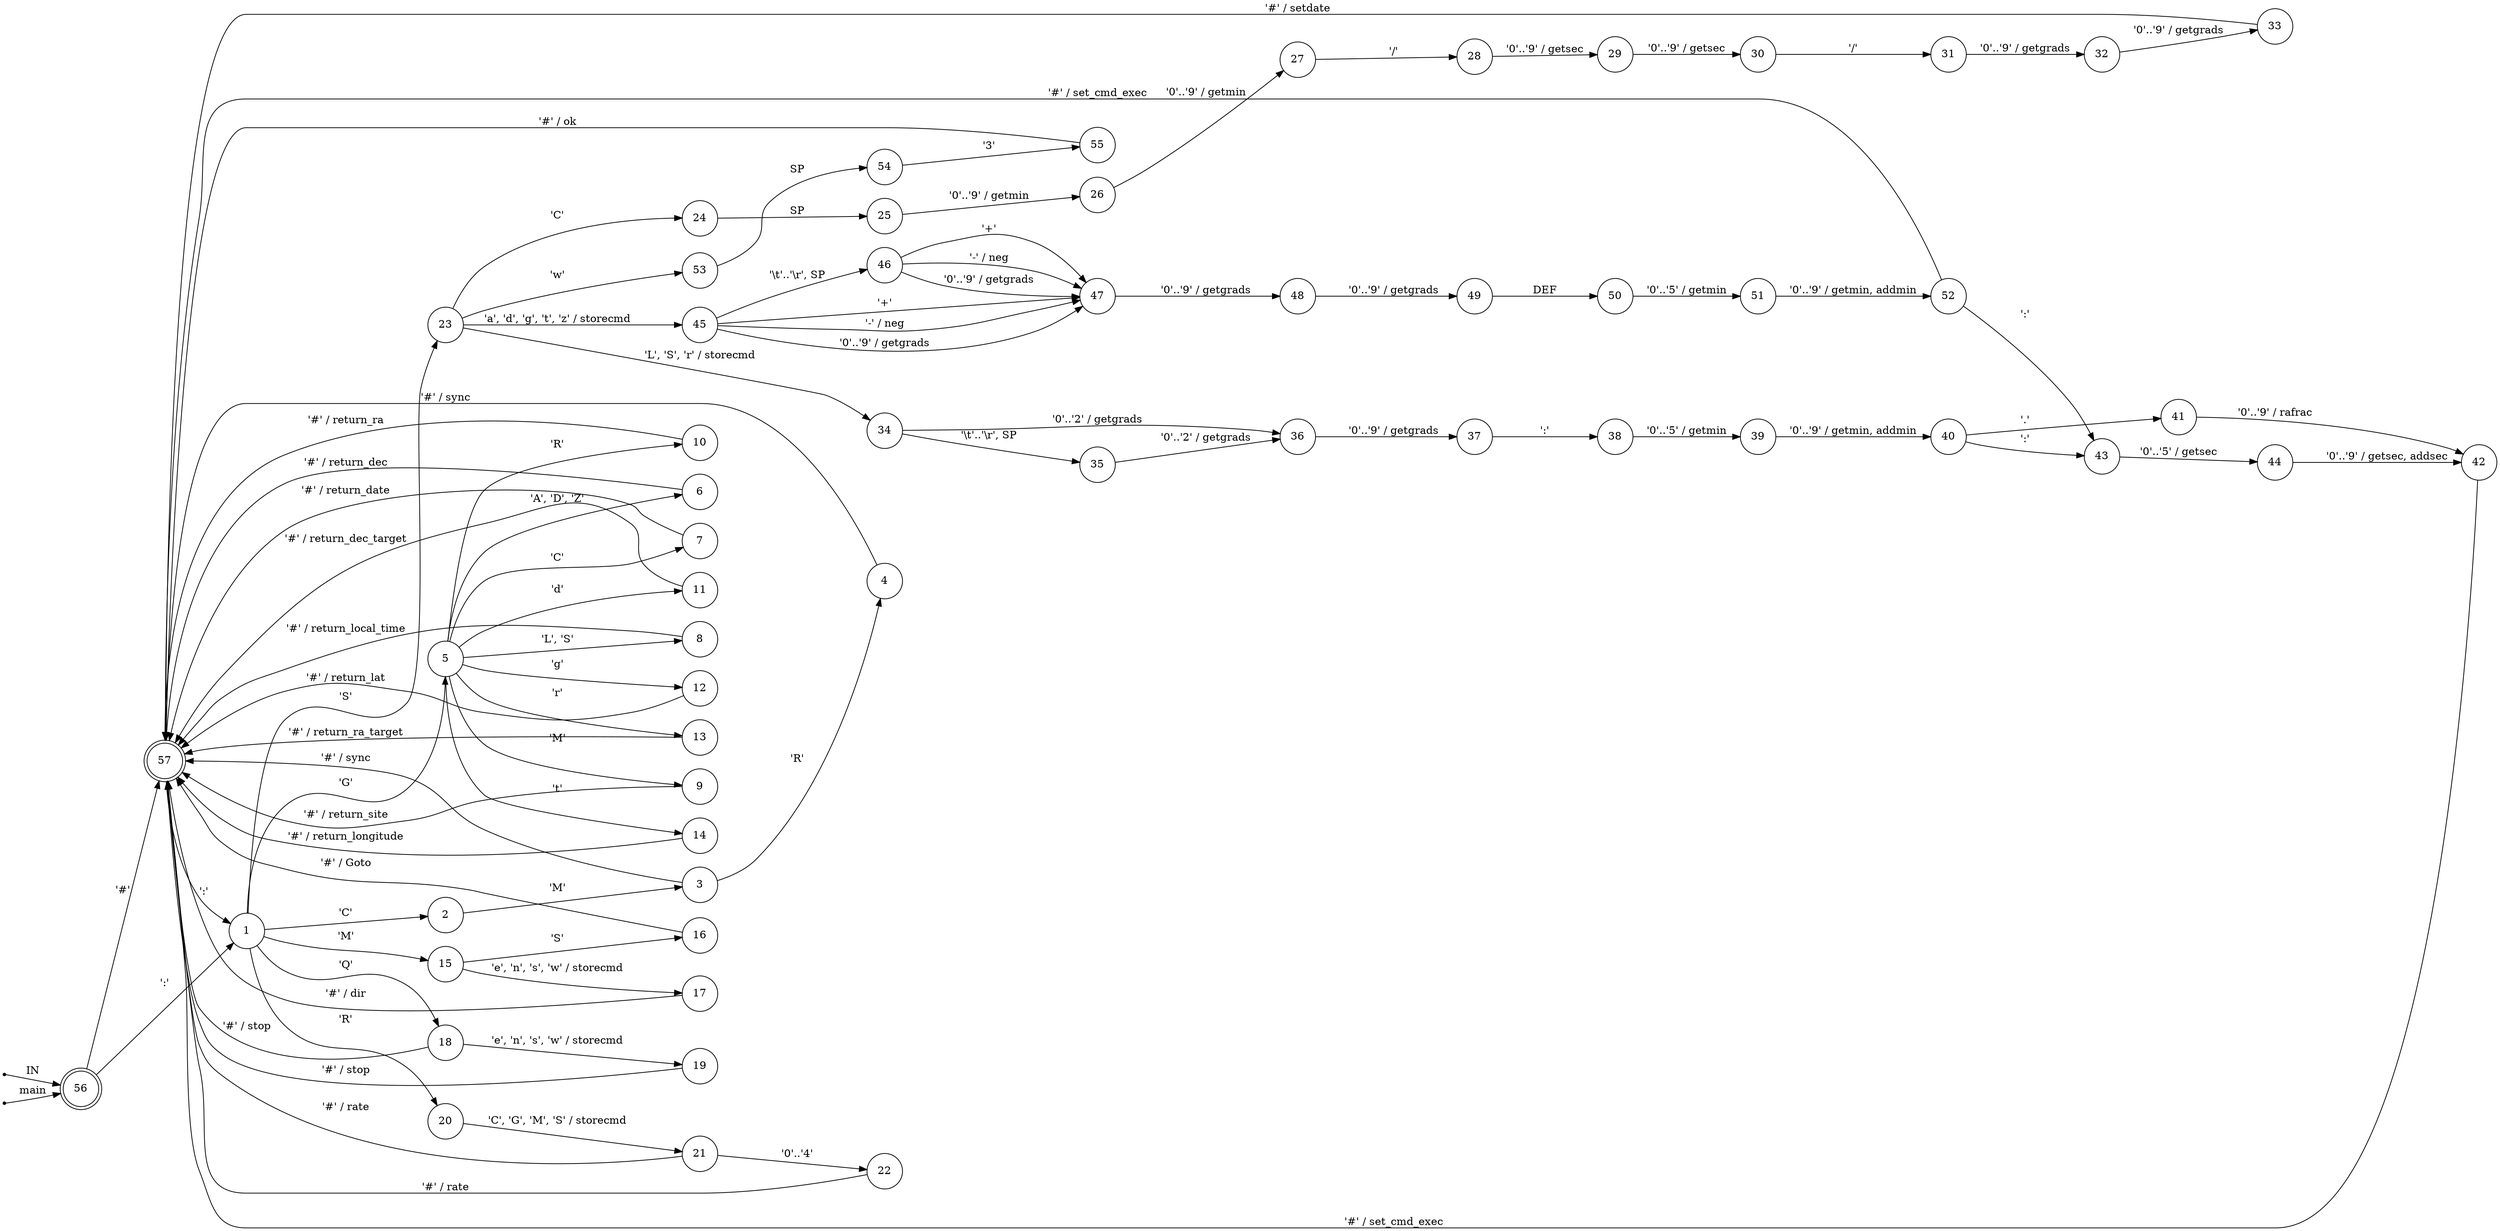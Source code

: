 digraph command {
	rankdir=LR;
	node [ shape = point ];
	ENTRY;
	en_56;
	node [ shape = circle, height = 0.2 ];
	node [ fixedsize = true, height = 0.65, shape = doublecircle ];
	56;
	57;
	node [ shape = circle ];
	1 -> 2 [ label = "'C'" ];
	1 -> 5 [ label = "'G'" ];
	1 -> 15 [ label = "'M'" ];
	1 -> 18 [ label = "'Q'" ];
	1 -> 20 [ label = "'R'" ];
	1 -> 23 [ label = "'S'" ];
	2 -> 3 [ label = "'M'" ];
	3 -> 57 [ label = "'#' / sync" ];
	3 -> 4 [ label = "'R'" ];
	4 -> 57 [ label = "'#' / sync" ];
	5 -> 6 [ label = "'A', 'D', 'Z'" ];
	5 -> 7 [ label = "'C'" ];
	5 -> 8 [ label = "'L', 'S'" ];
	5 -> 9 [ label = "'M'" ];
	5 -> 10 [ label = "'R'" ];
	5 -> 11 [ label = "'d'" ];
	5 -> 12 [ label = "'g'" ];
	5 -> 13 [ label = "'r'" ];
	5 -> 14 [ label = "'t'" ];
	6 -> 57 [ label = "'#' / return_dec" ];
	7 -> 57 [ label = "'#' / return_date" ];
	8 -> 57 [ label = "'#' / return_local_time" ];
	9 -> 57 [ label = "'#' / return_site" ];
	10 -> 57 [ label = "'#' / return_ra" ];
	11 -> 57 [ label = "'#' / return_dec_target" ];
	12 -> 57 [ label = "'#' / return_lat" ];
	13 -> 57 [ label = "'#' / return_ra_target" ];
	14 -> 57 [ label = "'#' / return_longitude" ];
	15 -> 16 [ label = "'S'" ];
	15 -> 17 [ label = "'e', 'n', 's', 'w' / storecmd" ];
	16 -> 57 [ label = "'#' / Goto" ];
	17 -> 57 [ label = "'#' / dir" ];
	18 -> 57 [ label = "'#' / stop" ];
	18 -> 19 [ label = "'e', 'n', 's', 'w' / storecmd" ];
	19 -> 57 [ label = "'#' / stop" ];
	20 -> 21 [ label = "'C', 'G', 'M', 'S' / storecmd" ];
	21 -> 57 [ label = "'#' / rate" ];
	21 -> 22 [ label = "'0'..'4'" ];
	22 -> 57 [ label = "'#' / rate" ];
	23 -> 24 [ label = "'C'" ];
	23 -> 34 [ label = "'L', 'S', 'r' / storecmd" ];
	23 -> 45 [ label = "'a', 'd', 'g', 't', 'z' / storecmd" ];
	23 -> 53 [ label = "'w'" ];
	24 -> 25 [ label = "SP" ];
	25 -> 26 [ label = "'0'..'9' / getmin" ];
	26 -> 27 [ label = "'0'..'9' / getmin" ];
	27 -> 28 [ label = "'/'" ];
	28 -> 29 [ label = "'0'..'9' / getsec" ];
	29 -> 30 [ label = "'0'..'9' / getsec" ];
	30 -> 31 [ label = "'/'" ];
	31 -> 32 [ label = "'0'..'9' / getgrads" ];
	32 -> 33 [ label = "'0'..'9' / getgrads" ];
	33 -> 57 [ label = "'#' / setdate" ];
	34 -> 35 [ label = "'\\t'..'\\r', SP" ];
	34 -> 36 [ label = "'0'..'2' / getgrads" ];
	35 -> 36 [ label = "'0'..'2' / getgrads" ];
	36 -> 37 [ label = "'0'..'9' / getgrads" ];
	37 -> 38 [ label = "':'" ];
	38 -> 39 [ label = "'0'..'5' / getmin" ];
	39 -> 40 [ label = "'0'..'9' / getmin, addmin" ];
	40 -> 41 [ label = "'.'" ];
	40 -> 43 [ label = "':'" ];
	41 -> 42 [ label = "'0'..'9' / rafrac" ];
	42 -> 57 [ label = "'#' / set_cmd_exec" ];
	43 -> 44 [ label = "'0'..'5' / getsec" ];
	44 -> 42 [ label = "'0'..'9' / getsec, addsec" ];
	45 -> 46 [ label = "'\\t'..'\\r', SP" ];
	45 -> 47 [ label = "'+'" ];
	45 -> 47 [ label = "'-' / neg" ];
	45 -> 47 [ label = "'0'..'9' / getgrads" ];
	46 -> 47 [ label = "'+'" ];
	46 -> 47 [ label = "'-' / neg" ];
	46 -> 47 [ label = "'0'..'9' / getgrads" ];
	47 -> 48 [ label = "'0'..'9' / getgrads" ];
	48 -> 49 [ label = "'0'..'9' / getgrads" ];
	49 -> 50 [ label = "DEF" ];
	50 -> 51 [ label = "'0'..'5' / getmin" ];
	51 -> 52 [ label = "'0'..'9' / getmin, addmin" ];
	52 -> 57 [ label = "'#' / set_cmd_exec" ];
	52 -> 43 [ label = "':'" ];
	53 -> 54 [ label = "SP" ];
	54 -> 55 [ label = "'3'" ];
	55 -> 57 [ label = "'#' / ok" ];
	56 -> 57 [ label = "'#'" ];
	56 -> 1 [ label = "':'" ];
	57 -> 1 [ label = "':'" ];
	ENTRY -> 56 [ label = "IN" ];
	en_56 -> 56 [ label = "main" ];
}
